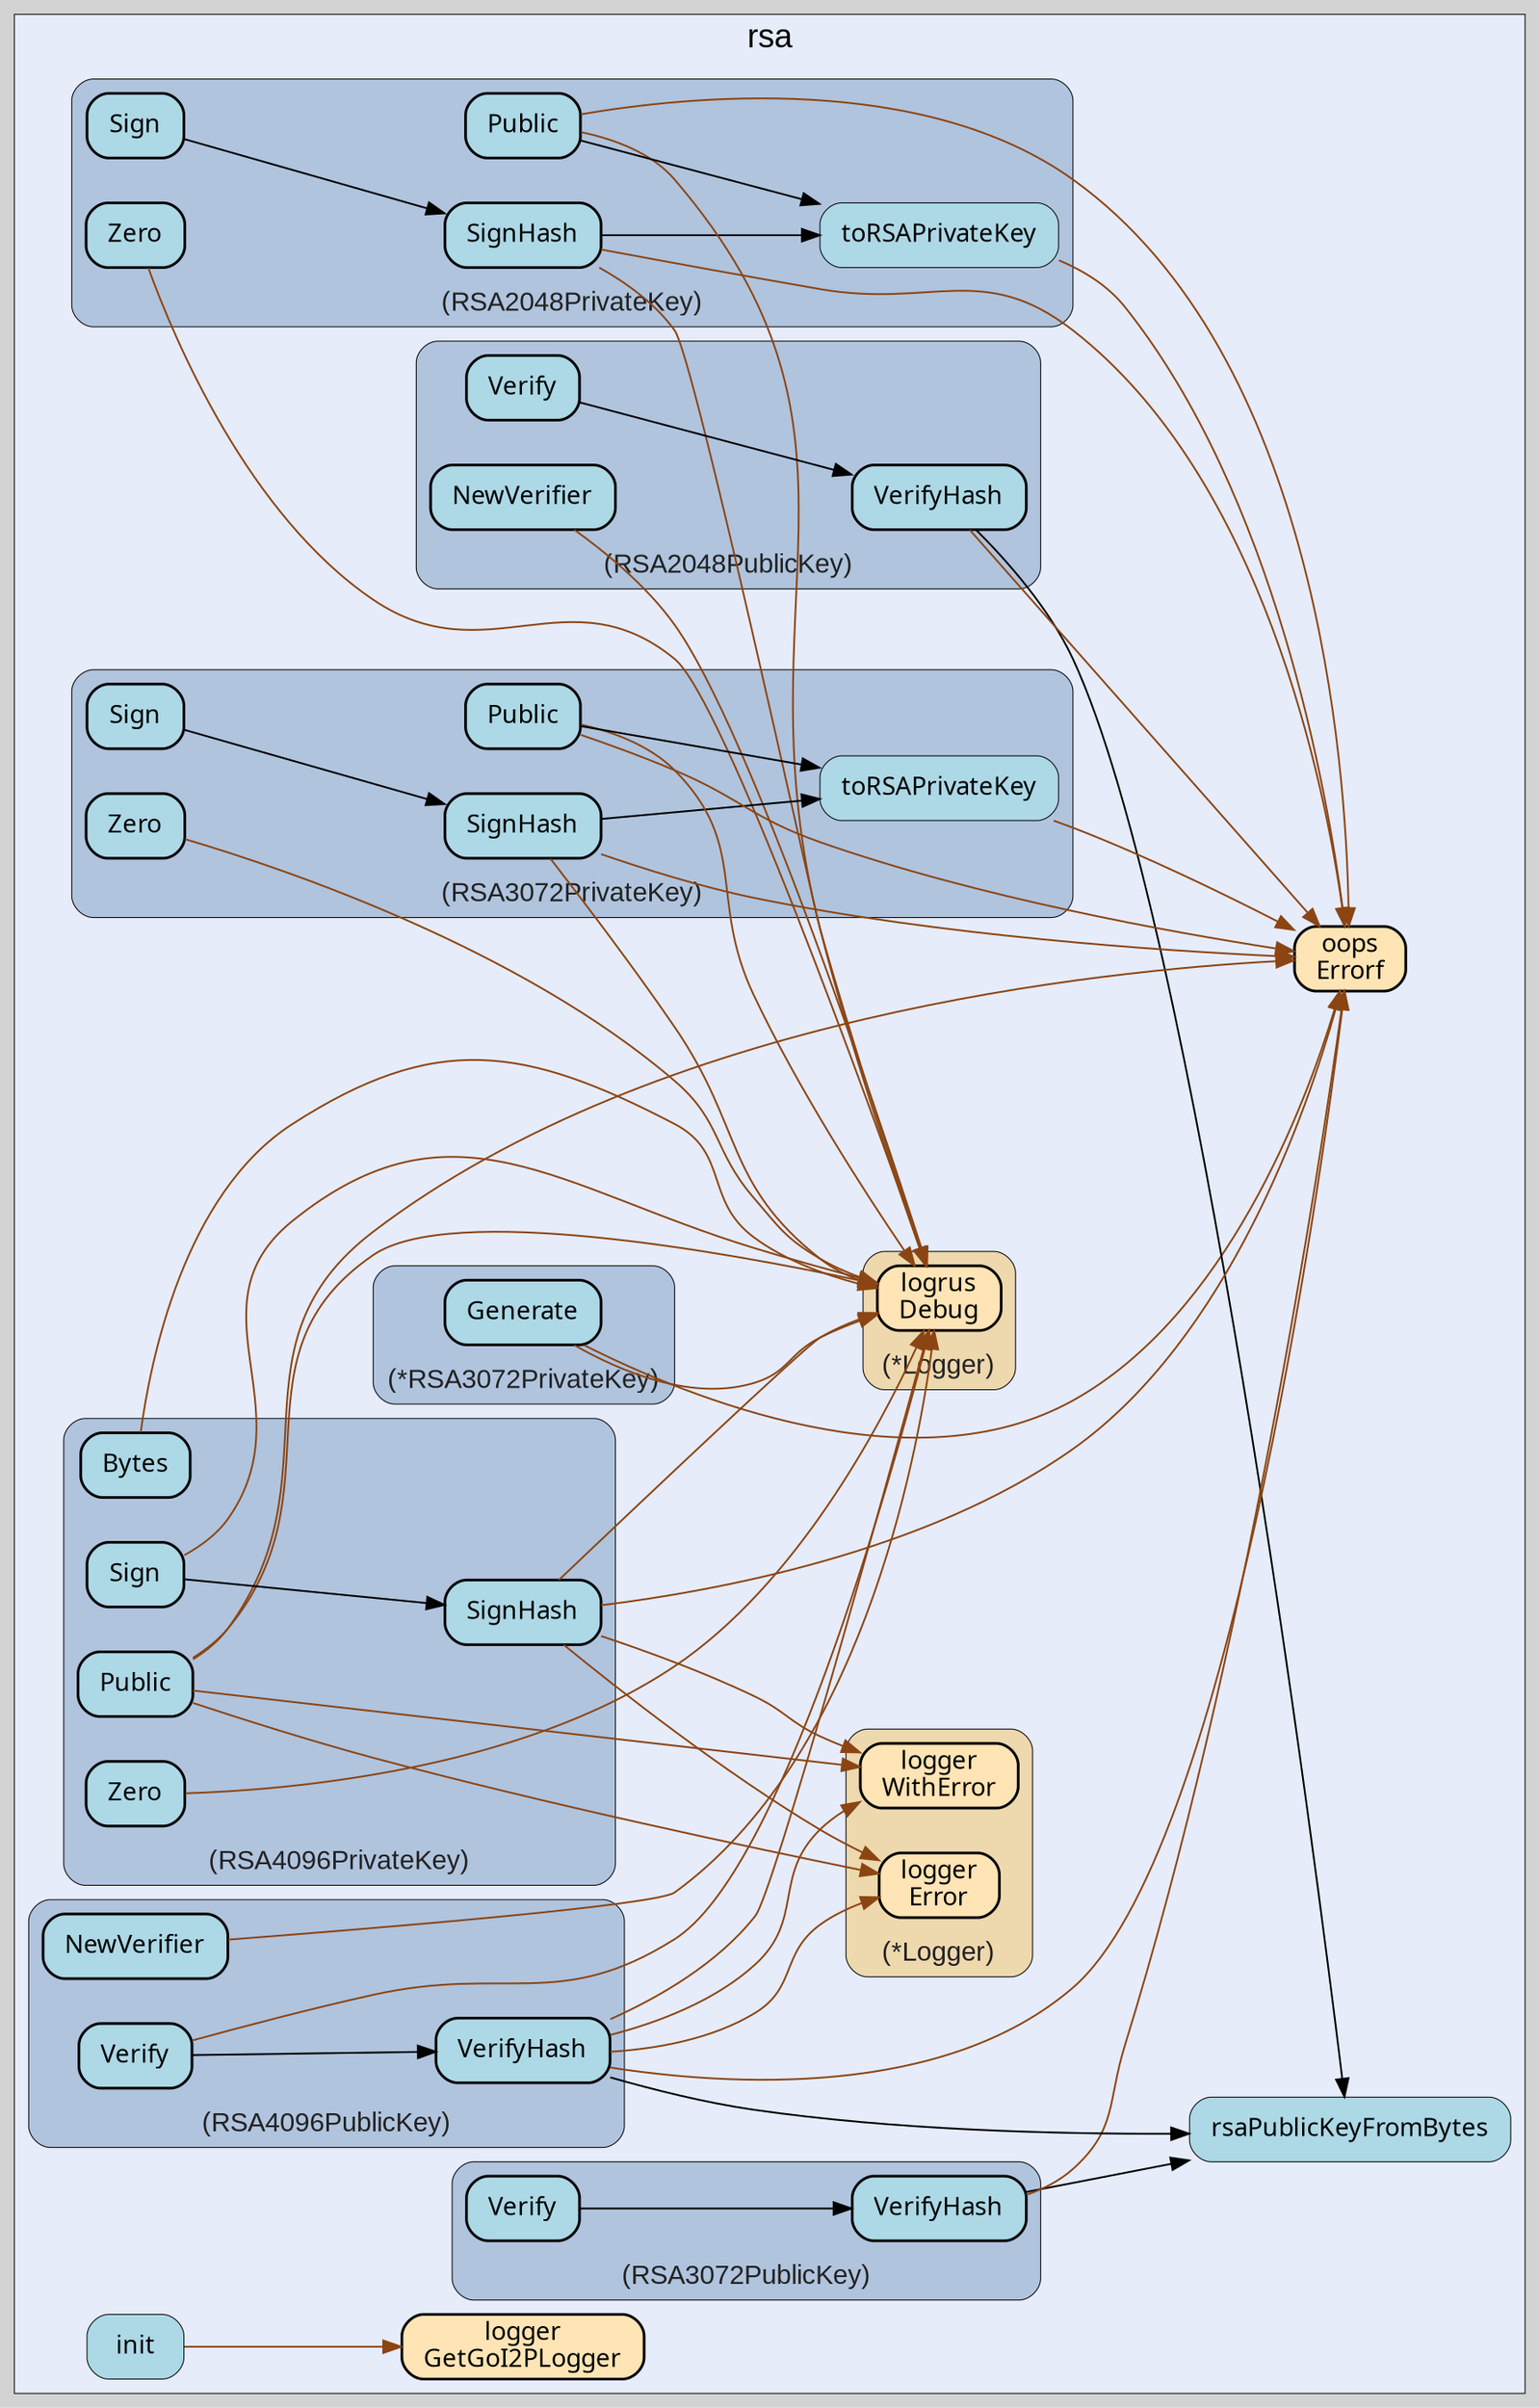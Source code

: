 digraph gocallvis {
    label="";
    labeljust="l";
    fontname="Arial";
    fontsize="14";
    rankdir="LR";
    bgcolor="lightgray";
    style="solid";
    penwidth="0.5";
    pad="0.0";
    nodesep="0.35";

    node [shape="box" style="filled,rounded" fillcolor="honeydew" fontname="Verdana" penwidth="1.0" margin="0.16,0.0"];
    edge [minlen="2"]

    subgraph "cluster_focus" {
        bgcolor="#e6ecfa";
label="rsa";
labelloc="t";
labeljust="c";
fontsize="18";
        
        "github.com/go-i2p/crypto/rsa.rsaPublicKeyFromBytes" [ fillcolor="lightblue" label="rsaPublicKeyFromBytes" penwidth="0.5" tooltip="github.com/go-i2p/crypto/rsa.rsaPublicKeyFromBytes | defined in rsa.go:14" ]
        "github.com/samber/oops.Errorf" [ fillcolor="moccasin" label="oops\nErrorf" penwidth="1.5" tooltip="github.com/samber/oops.Errorf | defined in oops.go:34" ]
        "github.com/go-i2p/crypto/rsa.init" [ fillcolor="lightblue" label="init" penwidth="0.5" tooltip="github.com/go-i2p/crypto/rsa.init | defined in .:0\nat rsa.go:11: calling [github.com/go-i2p/logger.GetGoI2PLogger]" ]
        "github.com/go-i2p/logger.GetGoI2PLogger" [ fillcolor="moccasin" label="logger\nGetGoI2PLogger" penwidth="1.5" tooltip="github.com/go-i2p/logger.GetGoI2PLogger | defined in log.go:120" ]
        
        subgraph "cluster_*github.com/go-i2p/crypto/rsa.RSA3072PrivateKey" {
        penwidth="0.5";
fontsize="15";
labelloc="b";
style="rounded,filled";
fillcolor="lightsteelblue";
label="(*RSA3072PrivateKey)";
fontcolor="#222222";
tooltip="type: *github.com/go-i2p/crypto/rsa.RSA3072PrivateKey";
        
        "(*github.com/go-i2p/crypto/rsa.RSA3072PrivateKey).Generate" [ fillcolor="lightblue" label="Generate" penwidth="1.5" tooltip="(*github.com/go-i2p/crypto/rsa.RSA3072PrivateKey).Generate | defined in rsa3072_private.go:106\nat rsa3072_private.go:123: calling [(*github.com/sirupsen/logrus.Logger).Debug]\nat rsa3072_private.go:110: calling [github.com/samber/oops.Errorf]\nat rsa3072_private.go:116: calling [github.com/samber/oops.Errorf]" ]
        
    }

        subgraph "cluster_*github.com/go-i2p/logger.Logger" {
        fillcolor="wheat2";
label="(*Logger)";
tooltip="type: *github.com/go-i2p/logger.Logger";
penwidth="0.5";
fontsize="15";
fontcolor="#222222";
labelloc="b";
style="rounded,filled";
        
        "(*github.com/go-i2p/logger.Logger).WithError" [ fillcolor="moccasin" label="logger\nWithError" penwidth="1.5" tooltip="(*github.com/go-i2p/logger.Logger).WithError | defined in log.go:66" ]
        "(*github.com/go-i2p/logger.Logger).Error" [ label="logger\nError" penwidth="1.5" tooltip="(*github.com/go-i2p/logger.Logger).Error | defined in log.go:42" fillcolor="moccasin" ]
        
    }

        subgraph "cluster_*github.com/sirupsen/logrus.Logger" {
        fontsize="15";
fontcolor="#222222";
labelloc="b";
style="rounded,filled";
fillcolor="wheat2";
label="(*Logger)";
tooltip="type: *github.com/sirupsen/logrus.Logger";
penwidth="0.5";
        
        "(*github.com/sirupsen/logrus.Logger).Debug" [ penwidth="1.5" tooltip="(*github.com/sirupsen/logrus.Logger).Debug | defined in logger.go:221" fillcolor="moccasin" label="logrus\nDebug" ]
        
    }

        subgraph "cluster_github.com/go-i2p/crypto/rsa.RSA2048PrivateKey" {
        style="rounded,filled";
fillcolor="lightsteelblue";
tooltip="type: github.com/go-i2p/crypto/rsa.RSA2048PrivateKey";
penwidth="0.5";
fontsize="15";
fontcolor="#222222";
label="(RSA2048PrivateKey)";
labelloc="b";
        
        "(github.com/go-i2p/crypto/rsa.RSA2048PrivateKey).toRSAPrivateKey" [ penwidth="0.5" tooltip="(github.com/go-i2p/crypto/rsa.RSA2048PrivateKey).toRSAPrivateKey | defined in rsa2048_private.go:82\nat rsa2048_private.go:86: calling [github.com/samber/oops.Errorf]\nat rsa2048_private.go:91: calling [github.com/samber/oops.Errorf]" fillcolor="lightblue" label="toRSAPrivateKey" ]
        "(github.com/go-i2p/crypto/rsa.RSA2048PrivateKey).Zero" [ fillcolor="lightblue" label="Zero" penwidth="1.5" tooltip="(github.com/go-i2p/crypto/rsa.RSA2048PrivateKey).Zero | defined in rsa2048_private.go:73\nat rsa2048_private.go:78: calling [(*github.com/sirupsen/logrus.Logger).Debug]" ]
        "(github.com/go-i2p/crypto/rsa.RSA2048PrivateKey).SignHash" [ fillcolor="lightblue" label="SignHash" penwidth="1.5" tooltip="(github.com/go-i2p/crypto/rsa.RSA2048PrivateKey).SignHash | defined in rsa2048_private.go:28\nat rsa2048_private.go:30: calling [(github.com/go-i2p/crypto/rsa.RSA2048PrivateKey).toRSAPrivateKey]\nat rsa2048_private.go:41: calling [(*github.com/sirupsen/logrus.Logger).Debug]\nat rsa2048_private.go:32: calling [github.com/samber/oops.Errorf]\nat rsa2048_private.go:38: calling [github.com/samber/oops.Errorf]" ]
        "(github.com/go-i2p/crypto/rsa.RSA2048PrivateKey).Sign" [ label="Sign" penwidth="1.5" tooltip="(github.com/go-i2p/crypto/rsa.RSA2048PrivateKey).Sign | defined in rsa2048_private.go:20\nat rsa2048_private.go:23: calling [(github.com/go-i2p/crypto/rsa.RSA2048PrivateKey).SignHash]" fillcolor="lightblue" ]
        "(github.com/go-i2p/crypto/rsa.RSA2048PrivateKey).Public" [ tooltip="(github.com/go-i2p/crypto/rsa.RSA2048PrivateKey).Public | defined in rsa2048_private.go:53\nat rsa2048_private.go:56: calling [github.com/samber/oops.Errorf]\nat rsa2048_private.go:67: calling [(*github.com/sirupsen/logrus.Logger).Debug]\nat rsa2048_private.go:54: calling [(github.com/go-i2p/crypto/rsa.RSA2048PrivateKey).toRSAPrivateKey]" fillcolor="lightblue" label="Public" penwidth="1.5" ]
        
    }

        subgraph "cluster_github.com/go-i2p/crypto/rsa.RSA2048PublicKey" {
        labelloc="b";
style="rounded,filled";
label="(RSA2048PublicKey)";
tooltip="type: github.com/go-i2p/crypto/rsa.RSA2048PublicKey";
fontcolor="#222222";
fillcolor="lightsteelblue";
penwidth="0.5";
fontsize="15";
        
        "(github.com/go-i2p/crypto/rsa.RSA2048PublicKey).VerifyHash" [ label="VerifyHash" penwidth="1.5" tooltip="(github.com/go-i2p/crypto/rsa.RSA2048PublicKey).VerifyHash | defined in rsa2048_public.go:26\nat rsa2048_public.go:27: calling [github.com/go-i2p/crypto/rsa.rsaPublicKeyFromBytes]\nat rsa2048_public.go:29: calling [github.com/samber/oops.Errorf]\nat rsa2048_public.go:34: calling [github.com/samber/oops.Errorf]\nat rsa2048_public.go:40: calling [github.com/samber/oops.Errorf]" fillcolor="lightblue" ]
        "(github.com/go-i2p/crypto/rsa.RSA2048PublicKey).Verify" [ fillcolor="lightblue" label="Verify" penwidth="1.5" tooltip="(github.com/go-i2p/crypto/rsa.RSA2048PublicKey).Verify | defined in rsa2048_public.go:18\nat rsa2048_public.go:21: calling [(github.com/go-i2p/crypto/rsa.RSA2048PublicKey).VerifyHash]" ]
        "(github.com/go-i2p/crypto/rsa.RSA2048PublicKey).NewVerifier" [ fillcolor="lightblue" label="NewVerifier" penwidth="1.5" tooltip="(github.com/go-i2p/crypto/rsa.RSA2048PublicKey).NewVerifier | defined in rsa2048_public.go:60\nat rsa2048_public.go:61: calling [(*github.com/sirupsen/logrus.Logger).Debug]" ]
        
    }

        subgraph "cluster_github.com/go-i2p/crypto/rsa.RSA3072PrivateKey" {
        tooltip="type: github.com/go-i2p/crypto/rsa.RSA3072PrivateKey";
penwidth="0.5";
fontsize="15";
labelloc="b";
style="rounded,filled";
fillcolor="lightsteelblue";
fontcolor="#222222";
label="(RSA3072PrivateKey)";
        
        "(github.com/go-i2p/crypto/rsa.RSA3072PrivateKey).Zero" [ fillcolor="lightblue" label="Zero" penwidth="1.5" tooltip="(github.com/go-i2p/crypto/rsa.RSA3072PrivateKey).Zero | defined in rsa3072_private.go:81\nat rsa3072_private.go:86: calling [(*github.com/sirupsen/logrus.Logger).Debug]" ]
        "(github.com/go-i2p/crypto/rsa.RSA3072PrivateKey).toRSAPrivateKey" [ fillcolor="lightblue" label="toRSAPrivateKey" penwidth="0.5" tooltip="(github.com/go-i2p/crypto/rsa.RSA3072PrivateKey).toRSAPrivateKey | defined in rsa3072_private.go:90\nat rsa3072_private.go:94: calling [github.com/samber/oops.Errorf]\nat rsa3072_private.go:99: calling [github.com/samber/oops.Errorf]" ]
        "(github.com/go-i2p/crypto/rsa.RSA3072PrivateKey).SignHash" [ fillcolor="lightblue" label="SignHash" penwidth="1.5" tooltip="(github.com/go-i2p/crypto/rsa.RSA3072PrivateKey).SignHash | defined in rsa3072_private.go:36\nat rsa3072_private.go:38: calling [(github.com/go-i2p/crypto/rsa.RSA3072PrivateKey).toRSAPrivateKey]\nat rsa3072_private.go:49: calling [(*github.com/sirupsen/logrus.Logger).Debug]\nat rsa3072_private.go:40: calling [github.com/samber/oops.Errorf]\nat rsa3072_private.go:46: calling [github.com/samber/oops.Errorf]" ]
        "(github.com/go-i2p/crypto/rsa.RSA3072PrivateKey).Sign" [ fillcolor="lightblue" label="Sign" penwidth="1.5" tooltip="(github.com/go-i2p/crypto/rsa.RSA3072PrivateKey).Sign | defined in rsa3072_private.go:29\nat rsa3072_private.go:32: calling [(github.com/go-i2p/crypto/rsa.RSA3072PrivateKey).SignHash]" ]
        "(github.com/go-i2p/crypto/rsa.RSA3072PrivateKey).Public" [ tooltip="(github.com/go-i2p/crypto/rsa.RSA3072PrivateKey).Public | defined in rsa3072_private.go:59\nat rsa3072_private.go:63: calling [github.com/samber/oops.Errorf]\nat rsa3072_private.go:69: calling [github.com/samber/oops.Errorf]\nat rsa3072_private.go:61: calling [(github.com/go-i2p/crypto/rsa.RSA3072PrivateKey).toRSAPrivateKey]\nat rsa3072_private.go:76: calling [(*github.com/sirupsen/logrus.Logger).Debug]" fillcolor="lightblue" label="Public" penwidth="1.5" ]
        
    }

        subgraph "cluster_github.com/go-i2p/crypto/rsa.RSA3072PublicKey" {
        style="rounded,filled";
fillcolor="lightsteelblue";
label="(RSA3072PublicKey)";
penwidth="0.5";
fontcolor="#222222";
tooltip="type: github.com/go-i2p/crypto/rsa.RSA3072PublicKey";
fontsize="15";
labelloc="b";
        
        "(github.com/go-i2p/crypto/rsa.RSA3072PublicKey).VerifyHash" [ fillcolor="lightblue" label="VerifyHash" penwidth="1.5" tooltip="(github.com/go-i2p/crypto/rsa.RSA3072PublicKey).VerifyHash | defined in rsa3072_public.go:25\nat rsa3072_public.go:26: calling [github.com/go-i2p/crypto/rsa.rsaPublicKeyFromBytes]\nat rsa3072_public.go:28: calling [github.com/samber/oops.Errorf]\nat rsa3072_public.go:34: calling [github.com/samber/oops.Errorf]\nat rsa3072_public.go:40: calling [github.com/samber/oops.Errorf]" ]
        "(github.com/go-i2p/crypto/rsa.RSA3072PublicKey).Verify" [ penwidth="1.5" tooltip="(github.com/go-i2p/crypto/rsa.RSA3072PublicKey).Verify | defined in rsa3072_public.go:18\nat rsa3072_public.go:21: calling [(github.com/go-i2p/crypto/rsa.RSA3072PublicKey).VerifyHash]" fillcolor="lightblue" label="Verify" ]
        
    }

        subgraph "cluster_github.com/go-i2p/crypto/rsa.RSA4096PrivateKey" {
        labelloc="b";
fillcolor="lightsteelblue";
fontsize="15";
fontcolor="#222222";
style="rounded,filled";
label="(RSA4096PrivateKey)";
tooltip="type: github.com/go-i2p/crypto/rsa.RSA4096PrivateKey";
penwidth="0.5";
        
        "(github.com/go-i2p/crypto/rsa.RSA4096PrivateKey).Bytes" [ fillcolor="lightblue" label="Bytes" penwidth="1.5" tooltip="(github.com/go-i2p/crypto/rsa.RSA4096PrivateKey).Bytes | defined in rsa4096_private.go:52\nat rsa4096_private.go:53: calling [(*github.com/sirupsen/logrus.Logger).Debug]" ]
        "(github.com/go-i2p/crypto/rsa.RSA4096PrivateKey).Public" [ fillcolor="lightblue" label="Public" penwidth="1.5" tooltip="(github.com/go-i2p/crypto/rsa.RSA4096PrivateKey).Public | defined in rsa4096_private.go:59\nat rsa4096_private.go:60: calling [(*github.com/sirupsen/logrus.Logger).Debug]\nat rsa4096_private.go:78: calling [(*github.com/sirupsen/logrus.Logger).Debug]\nat rsa4096_private.go:65: calling [(*github.com/go-i2p/logger.Logger).WithError]\nat rsa4096_private.go:65: calling [(*github.com/go-i2p/logger.Logger).Error]\nat rsa4096_private.go:66: calling [github.com/samber/oops.Errorf]" ]
        "(github.com/go-i2p/crypto/rsa.RSA4096PrivateKey).Sign" [ fillcolor="lightblue" label="Sign" penwidth="1.5" tooltip="(github.com/go-i2p/crypto/rsa.RSA4096PrivateKey).Sign | defined in rsa4096_private.go:20\nat rsa4096_private.go:24: calling [(github.com/go-i2p/crypto/rsa.RSA4096PrivateKey).SignHash]\nat rsa4096_private.go:21: calling [(*github.com/sirupsen/logrus.Logger).Debug]" ]
        "(github.com/go-i2p/crypto/rsa.RSA4096PrivateKey).SignHash" [ fillcolor="lightblue" label="SignHash" penwidth="1.5" tooltip="(github.com/go-i2p/crypto/rsa.RSA4096PrivateKey).SignHash | defined in rsa4096_private.go:29\nat rsa4096_private.go:36: calling [github.com/samber/oops.Errorf]\nat rsa4096_private.go:43: calling [github.com/samber/oops.Errorf]\nat rsa4096_private.go:35: calling [(*github.com/go-i2p/logger.Logger).WithError]\nat rsa4096_private.go:42: calling [(*github.com/go-i2p/logger.Logger).WithError]\nat rsa4096_private.go:35: calling [(*github.com/go-i2p/logger.Logger).Error]\nat rsa4096_private.go:42: calling [(*github.com/go-i2p/logger.Logger).Error]\nat rsa4096_private.go:30: calling [(*github.com/sirupsen/logrus.Logger).Debug]\nat rsa4096_private.go:46: calling [(*github.com/sirupsen/logrus.Logger).Debug]" ]
        "(github.com/go-i2p/crypto/rsa.RSA4096PrivateKey).Zero" [ fillcolor="lightblue" label="Zero" penwidth="1.5" tooltip="(github.com/go-i2p/crypto/rsa.RSA4096PrivateKey).Zero | defined in rsa4096_private.go:84\nat rsa4096_private.go:85: calling [(*github.com/sirupsen/logrus.Logger).Debug]" ]
        
    }

        subgraph "cluster_github.com/go-i2p/crypto/rsa.RSA4096PublicKey" {
        penwidth="0.5";
fontsize="15";
fontcolor="#222222";
labelloc="b";
style="rounded,filled";
fillcolor="lightsteelblue";
label="(RSA4096PublicKey)";
tooltip="type: github.com/go-i2p/crypto/rsa.RSA4096PublicKey";
        
        "(github.com/go-i2p/crypto/rsa.RSA4096PublicKey).Verify" [ fillcolor="lightblue" label="Verify" penwidth="1.5" tooltip="(github.com/go-i2p/crypto/rsa.RSA4096PublicKey).Verify | defined in rsa4096_public.go:19\nat rsa4096_public.go:20: calling [(*github.com/sirupsen/logrus.Logger).Debug]\nat rsa4096_public.go:23: calling [(github.com/go-i2p/crypto/rsa.RSA4096PublicKey).VerifyHash]" ]
        "(github.com/go-i2p/crypto/rsa.RSA4096PublicKey).VerifyHash" [ fillcolor="lightblue" label="VerifyHash" penwidth="1.5" tooltip="(github.com/go-i2p/crypto/rsa.RSA4096PublicKey).VerifyHash | defined in rsa4096_public.go:28\nat rsa4096_public.go:30: calling [github.com/go-i2p/crypto/rsa.rsaPublicKeyFromBytes]\nat rsa4096_public.go:29: calling [(*github.com/sirupsen/logrus.Logger).Debug]\nat rsa4096_public.go:43: calling [(*github.com/sirupsen/logrus.Logger).Debug]\nat rsa4096_public.go:32: calling [(*github.com/go-i2p/logger.Logger).WithError]\nat rsa4096_public.go:33: calling [github.com/samber/oops.Errorf]\nat rsa4096_public.go:39: calling [github.com/samber/oops.Errorf]\nat rsa4096_public.go:32: calling [(*github.com/go-i2p/logger.Logger).Error]" ]
        "(github.com/go-i2p/crypto/rsa.RSA4096PublicKey).NewVerifier" [ fillcolor="lightblue" label="NewVerifier" penwidth="1.5" tooltip="(github.com/go-i2p/crypto/rsa.RSA4096PublicKey).NewVerifier | defined in rsa4096_public.go:61\nat rsa4096_public.go:62: calling [(*github.com/sirupsen/logrus.Logger).Debug]" ]
        
    }

    }

    "(github.com/go-i2p/crypto/rsa.RSA3072PublicKey).VerifyHash" -> "github.com/go-i2p/crypto/rsa.rsaPublicKeyFromBytes" [ tooltip="at rsa3072_public.go:26: calling [github.com/go-i2p/crypto/rsa.rsaPublicKeyFromBytes]" ]
    "(github.com/go-i2p/crypto/rsa.RSA4096PublicKey).Verify" -> "(*github.com/sirupsen/logrus.Logger).Debug" [ color="saddlebrown" tooltip="at rsa4096_public.go:20: calling [(*github.com/sirupsen/logrus.Logger).Debug]" ]
    "(github.com/go-i2p/crypto/rsa.RSA4096PublicKey).VerifyHash" -> "github.com/go-i2p/crypto/rsa.rsaPublicKeyFromBytes" [ tooltip="at rsa4096_public.go:30: calling [github.com/go-i2p/crypto/rsa.rsaPublicKeyFromBytes]" ]
    "(github.com/go-i2p/crypto/rsa.RSA4096PublicKey).Verify" -> "(github.com/go-i2p/crypto/rsa.RSA4096PublicKey).VerifyHash" [ tooltip="at rsa4096_public.go:23: calling [(github.com/go-i2p/crypto/rsa.RSA4096PublicKey).VerifyHash]" ]
    "(*github.com/go-i2p/crypto/rsa.RSA3072PrivateKey).Generate" -> "(*github.com/sirupsen/logrus.Logger).Debug" [ tooltip="at rsa3072_private.go:123: calling [(*github.com/sirupsen/logrus.Logger).Debug]" color="saddlebrown" ]
    "(github.com/go-i2p/crypto/rsa.RSA4096PrivateKey).SignHash" -> "github.com/samber/oops.Errorf" [ color="saddlebrown" tooltip="at rsa4096_private.go:36: calling [github.com/samber/oops.Errorf]\nat rsa4096_private.go:43: calling [github.com/samber/oops.Errorf]" ]
    "(github.com/go-i2p/crypto/rsa.RSA4096PublicKey).NewVerifier" -> "(*github.com/sirupsen/logrus.Logger).Debug" [ color="saddlebrown" tooltip="at rsa4096_public.go:62: calling [(*github.com/sirupsen/logrus.Logger).Debug]" ]
    "(github.com/go-i2p/crypto/rsa.RSA2048PrivateKey).toRSAPrivateKey" -> "github.com/samber/oops.Errorf" [ tooltip="at rsa2048_private.go:86: calling [github.com/samber/oops.Errorf]\nat rsa2048_private.go:91: calling [github.com/samber/oops.Errorf]" color="saddlebrown" ]
    "(github.com/go-i2p/crypto/rsa.RSA3072PublicKey).VerifyHash" -> "github.com/samber/oops.Errorf" [ color="saddlebrown" tooltip="at rsa3072_public.go:28: calling [github.com/samber/oops.Errorf]\nat rsa3072_public.go:34: calling [github.com/samber/oops.Errorf]\nat rsa3072_public.go:40: calling [github.com/samber/oops.Errorf]" ]
    "(github.com/go-i2p/crypto/rsa.RSA4096PublicKey).VerifyHash" -> "(*github.com/sirupsen/logrus.Logger).Debug" [ color="saddlebrown" tooltip="at rsa4096_public.go:29: calling [(*github.com/sirupsen/logrus.Logger).Debug]\nat rsa4096_public.go:43: calling [(*github.com/sirupsen/logrus.Logger).Debug]" ]
    "(github.com/go-i2p/crypto/rsa.RSA4096PublicKey).VerifyHash" -> "(*github.com/go-i2p/logger.Logger).WithError" [ color="saddlebrown" tooltip="at rsa4096_public.go:32: calling [(*github.com/go-i2p/logger.Logger).WithError]" ]
    "(github.com/go-i2p/crypto/rsa.RSA4096PublicKey).VerifyHash" -> "github.com/samber/oops.Errorf" [ color="saddlebrown" tooltip="at rsa4096_public.go:33: calling [github.com/samber/oops.Errorf]\nat rsa4096_public.go:39: calling [github.com/samber/oops.Errorf]" ]
    "(github.com/go-i2p/crypto/rsa.RSA2048PrivateKey).SignHash" -> "(github.com/go-i2p/crypto/rsa.RSA2048PrivateKey).toRSAPrivateKey" [ tooltip="at rsa2048_private.go:30: calling [(github.com/go-i2p/crypto/rsa.RSA2048PrivateKey).toRSAPrivateKey]" ]
    "(github.com/go-i2p/crypto/rsa.RSA2048PrivateKey).Public" -> "github.com/samber/oops.Errorf" [ color="saddlebrown" tooltip="at rsa2048_private.go:56: calling [github.com/samber/oops.Errorf]" ]
    "(github.com/go-i2p/crypto/rsa.RSA2048PublicKey).VerifyHash" -> "github.com/go-i2p/crypto/rsa.rsaPublicKeyFromBytes" [ tooltip="at rsa2048_public.go:27: calling [github.com/go-i2p/crypto/rsa.rsaPublicKeyFromBytes]" ]
    "(github.com/go-i2p/crypto/rsa.RSA2048PublicKey).VerifyHash" -> "github.com/samber/oops.Errorf" [ color="saddlebrown" tooltip="at rsa2048_public.go:29: calling [github.com/samber/oops.Errorf]\nat rsa2048_public.go:34: calling [github.com/samber/oops.Errorf]\nat rsa2048_public.go:40: calling [github.com/samber/oops.Errorf]" ]
    "(github.com/go-i2p/crypto/rsa.RSA4096PublicKey).VerifyHash" -> "(*github.com/go-i2p/logger.Logger).Error" [ color="saddlebrown" tooltip="at rsa4096_public.go:32: calling [(*github.com/go-i2p/logger.Logger).Error]" ]
    "(*github.com/go-i2p/crypto/rsa.RSA3072PrivateKey).Generate" -> "github.com/samber/oops.Errorf" [ color="saddlebrown" tooltip="at rsa3072_private.go:110: calling [github.com/samber/oops.Errorf]\nat rsa3072_private.go:116: calling [github.com/samber/oops.Errorf]" ]
    "(github.com/go-i2p/crypto/rsa.RSA4096PrivateKey).Sign" -> "(github.com/go-i2p/crypto/rsa.RSA4096PrivateKey).SignHash" [ tooltip="at rsa4096_private.go:24: calling [(github.com/go-i2p/crypto/rsa.RSA4096PrivateKey).SignHash]" ]
    "(github.com/go-i2p/crypto/rsa.RSA2048PrivateKey).Sign" -> "(github.com/go-i2p/crypto/rsa.RSA2048PrivateKey).SignHash" [ tooltip="at rsa2048_private.go:23: calling [(github.com/go-i2p/crypto/rsa.RSA2048PrivateKey).SignHash]" ]
    "(github.com/go-i2p/crypto/rsa.RSA2048PrivateKey).Public" -> "(*github.com/sirupsen/logrus.Logger).Debug" [ color="saddlebrown" tooltip="at rsa2048_private.go:67: calling [(*github.com/sirupsen/logrus.Logger).Debug]" ]
    "(github.com/go-i2p/crypto/rsa.RSA2048PublicKey).Verify" -> "(github.com/go-i2p/crypto/rsa.RSA2048PublicKey).VerifyHash" [ tooltip="at rsa2048_public.go:21: calling [(github.com/go-i2p/crypto/rsa.RSA2048PublicKey).VerifyHash]" ]
    "(github.com/go-i2p/crypto/rsa.RSA3072PrivateKey).SignHash" -> "(github.com/go-i2p/crypto/rsa.RSA3072PrivateKey).toRSAPrivateKey" [ tooltip="at rsa3072_private.go:38: calling [(github.com/go-i2p/crypto/rsa.RSA3072PrivateKey).toRSAPrivateKey]" ]
    "(github.com/go-i2p/crypto/rsa.RSA4096PrivateKey).Public" -> "(*github.com/sirupsen/logrus.Logger).Debug" [ tooltip="at rsa4096_private.go:60: calling [(*github.com/sirupsen/logrus.Logger).Debug]\nat rsa4096_private.go:78: calling [(*github.com/sirupsen/logrus.Logger).Debug]" color="saddlebrown" ]
    "(github.com/go-i2p/crypto/rsa.RSA4096PrivateKey).Sign" -> "(*github.com/sirupsen/logrus.Logger).Debug" [ color="saddlebrown" tooltip="at rsa4096_private.go:21: calling [(*github.com/sirupsen/logrus.Logger).Debug]" ]
    "(github.com/go-i2p/crypto/rsa.RSA4096PrivateKey).SignHash" -> "(*github.com/go-i2p/logger.Logger).WithError" [ color="saddlebrown" tooltip="at rsa4096_private.go:35: calling [(*github.com/go-i2p/logger.Logger).WithError]\nat rsa4096_private.go:42: calling [(*github.com/go-i2p/logger.Logger).WithError]" ]
    "(github.com/go-i2p/crypto/rsa.RSA4096PrivateKey).SignHash" -> "(*github.com/go-i2p/logger.Logger).Error" [ color="saddlebrown" tooltip="at rsa4096_private.go:35: calling [(*github.com/go-i2p/logger.Logger).Error]\nat rsa4096_private.go:42: calling [(*github.com/go-i2p/logger.Logger).Error]" ]
    "(github.com/go-i2p/crypto/rsa.RSA2048PrivateKey).Zero" -> "(*github.com/sirupsen/logrus.Logger).Debug" [ color="saddlebrown" tooltip="at rsa2048_private.go:78: calling [(*github.com/sirupsen/logrus.Logger).Debug]" ]
    "(github.com/go-i2p/crypto/rsa.RSA2048PrivateKey).SignHash" -> "(*github.com/sirupsen/logrus.Logger).Debug" [ color="saddlebrown" tooltip="at rsa2048_private.go:41: calling [(*github.com/sirupsen/logrus.Logger).Debug]" ]
    "(github.com/go-i2p/crypto/rsa.RSA3072PrivateKey).Zero" -> "(*github.com/sirupsen/logrus.Logger).Debug" [ color="saddlebrown" tooltip="at rsa3072_private.go:86: calling [(*github.com/sirupsen/logrus.Logger).Debug]" ]
    "(github.com/go-i2p/crypto/rsa.RSA2048PublicKey).NewVerifier" -> "(*github.com/sirupsen/logrus.Logger).Debug" [ tooltip="at rsa2048_public.go:61: calling [(*github.com/sirupsen/logrus.Logger).Debug]" color="saddlebrown" ]
    "(github.com/go-i2p/crypto/rsa.RSA4096PrivateKey).Public" -> "(*github.com/go-i2p/logger.Logger).WithError" [ color="saddlebrown" tooltip="at rsa4096_private.go:65: calling [(*github.com/go-i2p/logger.Logger).WithError]" ]
    "github.com/go-i2p/crypto/rsa.init" -> "github.com/go-i2p/logger.GetGoI2PLogger" [ color="saddlebrown" tooltip="at rsa.go:11: calling [github.com/go-i2p/logger.GetGoI2PLogger]" ]
    "(github.com/go-i2p/crypto/rsa.RSA3072PrivateKey).Public" -> "github.com/samber/oops.Errorf" [ color="saddlebrown" tooltip="at rsa3072_private.go:63: calling [github.com/samber/oops.Errorf]\nat rsa3072_private.go:69: calling [github.com/samber/oops.Errorf]" ]
    "(github.com/go-i2p/crypto/rsa.RSA2048PrivateKey).SignHash" -> "github.com/samber/oops.Errorf" [ color="saddlebrown" tooltip="at rsa2048_private.go:32: calling [github.com/samber/oops.Errorf]\nat rsa2048_private.go:38: calling [github.com/samber/oops.Errorf]" ]
    "(github.com/go-i2p/crypto/rsa.RSA2048PrivateKey).Public" -> "(github.com/go-i2p/crypto/rsa.RSA2048PrivateKey).toRSAPrivateKey" [ tooltip="at rsa2048_private.go:54: calling [(github.com/go-i2p/crypto/rsa.RSA2048PrivateKey).toRSAPrivateKey]" ]
    "(github.com/go-i2p/crypto/rsa.RSA3072PrivateKey).Sign" -> "(github.com/go-i2p/crypto/rsa.RSA3072PrivateKey).SignHash" [ tooltip="at rsa3072_private.go:32: calling [(github.com/go-i2p/crypto/rsa.RSA3072PrivateKey).SignHash]" ]
    "(github.com/go-i2p/crypto/rsa.RSA4096PrivateKey).Public" -> "(*github.com/go-i2p/logger.Logger).Error" [ color="saddlebrown" tooltip="at rsa4096_private.go:65: calling [(*github.com/go-i2p/logger.Logger).Error]" ]
    "(github.com/go-i2p/crypto/rsa.RSA4096PrivateKey).Public" -> "github.com/samber/oops.Errorf" [ color="saddlebrown" tooltip="at rsa4096_private.go:66: calling [github.com/samber/oops.Errorf]" ]
    "(github.com/go-i2p/crypto/rsa.RSA4096PrivateKey).Zero" -> "(*github.com/sirupsen/logrus.Logger).Debug" [ tooltip="at rsa4096_private.go:85: calling [(*github.com/sirupsen/logrus.Logger).Debug]" color="saddlebrown" ]
    "(github.com/go-i2p/crypto/rsa.RSA3072PublicKey).Verify" -> "(github.com/go-i2p/crypto/rsa.RSA3072PublicKey).VerifyHash" [ tooltip="at rsa3072_public.go:21: calling [(github.com/go-i2p/crypto/rsa.RSA3072PublicKey).VerifyHash]" ]
    "(github.com/go-i2p/crypto/rsa.RSA3072PrivateKey).SignHash" -> "(*github.com/sirupsen/logrus.Logger).Debug" [ color="saddlebrown" tooltip="at rsa3072_private.go:49: calling [(*github.com/sirupsen/logrus.Logger).Debug]" ]
    "(github.com/go-i2p/crypto/rsa.RSA4096PrivateKey).SignHash" -> "(*github.com/sirupsen/logrus.Logger).Debug" [ color="saddlebrown" tooltip="at rsa4096_private.go:30: calling [(*github.com/sirupsen/logrus.Logger).Debug]\nat rsa4096_private.go:46: calling [(*github.com/sirupsen/logrus.Logger).Debug]" ]
    "(github.com/go-i2p/crypto/rsa.RSA3072PrivateKey).Public" -> "(github.com/go-i2p/crypto/rsa.RSA3072PrivateKey).toRSAPrivateKey" [ tooltip="at rsa3072_private.go:61: calling [(github.com/go-i2p/crypto/rsa.RSA3072PrivateKey).toRSAPrivateKey]" ]
    "(github.com/go-i2p/crypto/rsa.RSA3072PrivateKey).toRSAPrivateKey" -> "github.com/samber/oops.Errorf" [ tooltip="at rsa3072_private.go:94: calling [github.com/samber/oops.Errorf]\nat rsa3072_private.go:99: calling [github.com/samber/oops.Errorf]" color="saddlebrown" ]
    "(github.com/go-i2p/crypto/rsa.RSA3072PrivateKey).SignHash" -> "github.com/samber/oops.Errorf" [ color="saddlebrown" tooltip="at rsa3072_private.go:40: calling [github.com/samber/oops.Errorf]\nat rsa3072_private.go:46: calling [github.com/samber/oops.Errorf]" ]
    "(github.com/go-i2p/crypto/rsa.RSA4096PrivateKey).Bytes" -> "(*github.com/sirupsen/logrus.Logger).Debug" [ color="saddlebrown" tooltip="at rsa4096_private.go:53: calling [(*github.com/sirupsen/logrus.Logger).Debug]" ]
    "(github.com/go-i2p/crypto/rsa.RSA3072PrivateKey).Public" -> "(*github.com/sirupsen/logrus.Logger).Debug" [ color="saddlebrown" tooltip="at rsa3072_private.go:76: calling [(*github.com/sirupsen/logrus.Logger).Debug]" ]
}
